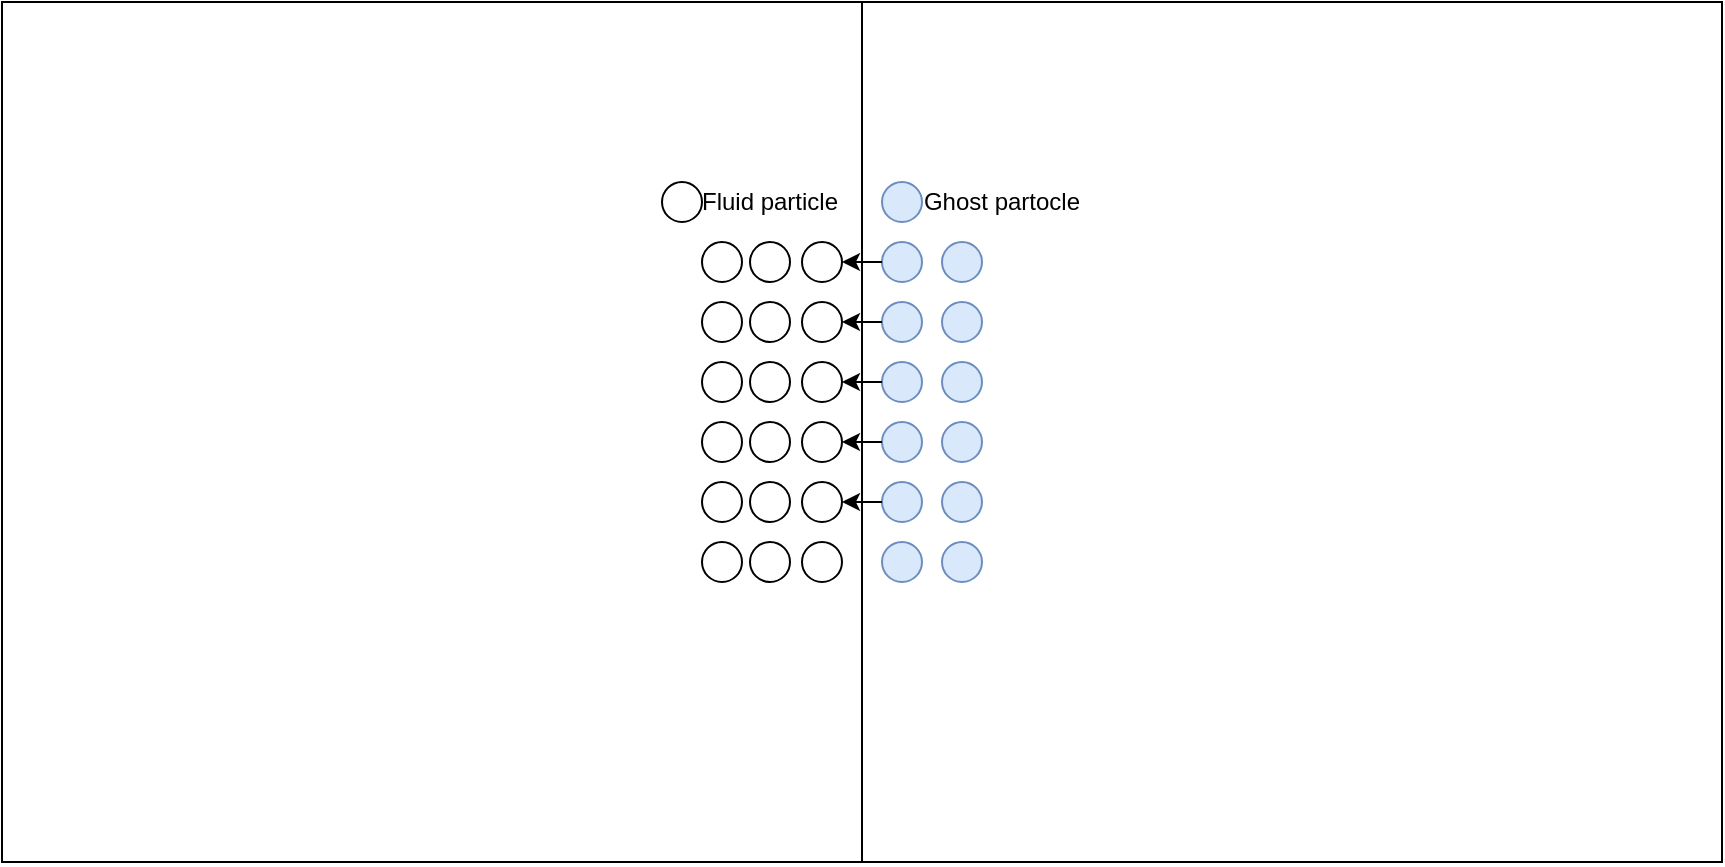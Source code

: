 <mxfile version="15.5.2" type="device"><diagram id="weTZ3xxEqIQuFocuFesK" name="Page-1"><mxGraphModel dx="677" dy="336" grid="1" gridSize="10" guides="1" tooltips="1" connect="1" arrows="1" fold="1" page="1" pageScale="1" pageWidth="827" pageHeight="1169" math="0" shadow="0"><root><mxCell id="0"/><mxCell id="1" parent="0"/><mxCell id="39FBttLVgByDSy_LLfqQ-1" value="" style="rounded=0;whiteSpace=wrap;html=1;" vertex="1" parent="1"><mxGeometry x="30" y="60" width="860" height="430" as="geometry"/></mxCell><mxCell id="39FBttLVgByDSy_LLfqQ-2" value="" style="endArrow=none;html=1;rounded=0;entryX=0.5;entryY=0;entryDx=0;entryDy=0;exitX=0.5;exitY=1;exitDx=0;exitDy=0;" edge="1" parent="1" source="39FBttLVgByDSy_LLfqQ-1" target="39FBttLVgByDSy_LLfqQ-1"><mxGeometry width="50" height="50" relative="1" as="geometry"><mxPoint x="390" y="390" as="sourcePoint"/><mxPoint x="440" y="340" as="targetPoint"/></mxGeometry></mxCell><mxCell id="39FBttLVgByDSy_LLfqQ-3" value="" style="ellipse;whiteSpace=wrap;html=1;" vertex="1" parent="1"><mxGeometry x="430" y="180" width="20" height="20" as="geometry"/></mxCell><mxCell id="39FBttLVgByDSy_LLfqQ-4" value="" style="ellipse;whiteSpace=wrap;html=1;" vertex="1" parent="1"><mxGeometry x="430" y="210" width="20" height="20" as="geometry"/></mxCell><mxCell id="39FBttLVgByDSy_LLfqQ-5" value="" style="ellipse;whiteSpace=wrap;html=1;" vertex="1" parent="1"><mxGeometry x="430" y="240" width="20" height="20" as="geometry"/></mxCell><mxCell id="39FBttLVgByDSy_LLfqQ-9" value="" style="ellipse;whiteSpace=wrap;html=1;" vertex="1" parent="1"><mxGeometry x="430" y="270" width="20" height="20" as="geometry"/></mxCell><mxCell id="39FBttLVgByDSy_LLfqQ-10" value="" style="ellipse;whiteSpace=wrap;html=1;" vertex="1" parent="1"><mxGeometry x="430" y="300" width="20" height="20" as="geometry"/></mxCell><mxCell id="39FBttLVgByDSy_LLfqQ-11" value="" style="ellipse;whiteSpace=wrap;html=1;" vertex="1" parent="1"><mxGeometry x="430" y="330" width="20" height="20" as="geometry"/></mxCell><mxCell id="39FBttLVgByDSy_LLfqQ-12" value="" style="ellipse;whiteSpace=wrap;html=1;" vertex="1" parent="1"><mxGeometry x="404" y="180" width="20" height="20" as="geometry"/></mxCell><mxCell id="39FBttLVgByDSy_LLfqQ-13" value="" style="ellipse;whiteSpace=wrap;html=1;" vertex="1" parent="1"><mxGeometry x="404" y="210" width="20" height="20" as="geometry"/></mxCell><mxCell id="39FBttLVgByDSy_LLfqQ-14" value="" style="ellipse;whiteSpace=wrap;html=1;" vertex="1" parent="1"><mxGeometry x="404" y="240" width="20" height="20" as="geometry"/></mxCell><mxCell id="39FBttLVgByDSy_LLfqQ-15" value="" style="ellipse;whiteSpace=wrap;html=1;" vertex="1" parent="1"><mxGeometry x="404" y="270" width="20" height="20" as="geometry"/></mxCell><mxCell id="39FBttLVgByDSy_LLfqQ-16" value="" style="ellipse;whiteSpace=wrap;html=1;" vertex="1" parent="1"><mxGeometry x="404" y="300" width="20" height="20" as="geometry"/></mxCell><mxCell id="39FBttLVgByDSy_LLfqQ-17" value="" style="ellipse;whiteSpace=wrap;html=1;" vertex="1" parent="1"><mxGeometry x="404" y="330" width="20" height="20" as="geometry"/></mxCell><mxCell id="39FBttLVgByDSy_LLfqQ-18" value="" style="ellipse;whiteSpace=wrap;html=1;" vertex="1" parent="1"><mxGeometry x="380" y="180" width="20" height="20" as="geometry"/></mxCell><mxCell id="39FBttLVgByDSy_LLfqQ-19" value="" style="ellipse;whiteSpace=wrap;html=1;" vertex="1" parent="1"><mxGeometry x="380" y="210" width="20" height="20" as="geometry"/></mxCell><mxCell id="39FBttLVgByDSy_LLfqQ-20" value="" style="ellipse;whiteSpace=wrap;html=1;" vertex="1" parent="1"><mxGeometry x="380" y="240" width="20" height="20" as="geometry"/></mxCell><mxCell id="39FBttLVgByDSy_LLfqQ-21" value="" style="ellipse;whiteSpace=wrap;html=1;" vertex="1" parent="1"><mxGeometry x="380" y="270" width="20" height="20" as="geometry"/></mxCell><mxCell id="39FBttLVgByDSy_LLfqQ-22" value="" style="ellipse;whiteSpace=wrap;html=1;" vertex="1" parent="1"><mxGeometry x="380" y="300" width="20" height="20" as="geometry"/></mxCell><mxCell id="39FBttLVgByDSy_LLfqQ-23" value="" style="ellipse;whiteSpace=wrap;html=1;" vertex="1" parent="1"><mxGeometry x="380" y="330" width="20" height="20" as="geometry"/></mxCell><mxCell id="39FBttLVgByDSy_LLfqQ-24" value="" style="ellipse;whiteSpace=wrap;html=1;fillColor=#dae8fc;strokeColor=#6c8ebf;" vertex="1" parent="1"><mxGeometry x="470" y="180" width="20" height="20" as="geometry"/></mxCell><mxCell id="39FBttLVgByDSy_LLfqQ-25" value="" style="ellipse;whiteSpace=wrap;html=1;fillColor=#dae8fc;strokeColor=#6c8ebf;" vertex="1" parent="1"><mxGeometry x="470" y="210" width="20" height="20" as="geometry"/></mxCell><mxCell id="39FBttLVgByDSy_LLfqQ-26" value="" style="ellipse;whiteSpace=wrap;html=1;fillColor=#dae8fc;strokeColor=#6c8ebf;" vertex="1" parent="1"><mxGeometry x="470" y="240" width="20" height="20" as="geometry"/></mxCell><mxCell id="39FBttLVgByDSy_LLfqQ-27" value="" style="ellipse;whiteSpace=wrap;html=1;fillColor=#dae8fc;strokeColor=#6c8ebf;" vertex="1" parent="1"><mxGeometry x="470" y="270" width="20" height="20" as="geometry"/></mxCell><mxCell id="39FBttLVgByDSy_LLfqQ-28" value="" style="ellipse;whiteSpace=wrap;html=1;fillColor=#dae8fc;strokeColor=#6c8ebf;" vertex="1" parent="1"><mxGeometry x="470" y="300" width="20" height="20" as="geometry"/></mxCell><mxCell id="39FBttLVgByDSy_LLfqQ-29" value="" style="ellipse;whiteSpace=wrap;html=1;fillColor=#dae8fc;strokeColor=#6c8ebf;" vertex="1" parent="1"><mxGeometry x="470" y="330" width="20" height="20" as="geometry"/></mxCell><mxCell id="39FBttLVgByDSy_LLfqQ-30" value="" style="ellipse;whiteSpace=wrap;html=1;fillColor=#dae8fc;strokeColor=#6c8ebf;" vertex="1" parent="1"><mxGeometry x="500" y="180" width="20" height="20" as="geometry"/></mxCell><mxCell id="39FBttLVgByDSy_LLfqQ-31" value="" style="ellipse;whiteSpace=wrap;html=1;fillColor=#dae8fc;strokeColor=#6c8ebf;" vertex="1" parent="1"><mxGeometry x="500" y="210" width="20" height="20" as="geometry"/></mxCell><mxCell id="39FBttLVgByDSy_LLfqQ-32" value="" style="ellipse;whiteSpace=wrap;html=1;fillColor=#dae8fc;strokeColor=#6c8ebf;" vertex="1" parent="1"><mxGeometry x="500" y="240" width="20" height="20" as="geometry"/></mxCell><mxCell id="39FBttLVgByDSy_LLfqQ-33" value="" style="ellipse;whiteSpace=wrap;html=1;fillColor=#dae8fc;strokeColor=#6c8ebf;" vertex="1" parent="1"><mxGeometry x="500" y="270" width="20" height="20" as="geometry"/></mxCell><mxCell id="39FBttLVgByDSy_LLfqQ-34" value="" style="ellipse;whiteSpace=wrap;html=1;fillColor=#dae8fc;strokeColor=#6c8ebf;" vertex="1" parent="1"><mxGeometry x="500" y="300" width="20" height="20" as="geometry"/></mxCell><mxCell id="39FBttLVgByDSy_LLfqQ-35" value="" style="ellipse;whiteSpace=wrap;html=1;fillColor=#dae8fc;strokeColor=#6c8ebf;" vertex="1" parent="1"><mxGeometry x="500" y="330" width="20" height="20" as="geometry"/></mxCell><mxCell id="39FBttLVgByDSy_LLfqQ-36" value="" style="ellipse;whiteSpace=wrap;html=1;fillColor=#dae8fc;strokeColor=#6c8ebf;" vertex="1" parent="1"><mxGeometry x="470" y="150" width="20" height="20" as="geometry"/></mxCell><mxCell id="39FBttLVgByDSy_LLfqQ-37" value="Ghost partocle" style="text;html=1;strokeColor=none;fillColor=none;align=center;verticalAlign=middle;whiteSpace=wrap;rounded=0;" vertex="1" parent="1"><mxGeometry x="480" y="145" width="100" height="30" as="geometry"/></mxCell><mxCell id="39FBttLVgByDSy_LLfqQ-38" value="" style="ellipse;whiteSpace=wrap;html=1;" vertex="1" parent="1"><mxGeometry x="360" y="150" width="20" height="20" as="geometry"/></mxCell><mxCell id="39FBttLVgByDSy_LLfqQ-39" value="Fluid particle" style="text;html=1;strokeColor=none;fillColor=none;align=center;verticalAlign=middle;whiteSpace=wrap;rounded=0;" vertex="1" parent="1"><mxGeometry x="369" y="145" width="90" height="30" as="geometry"/></mxCell><mxCell id="39FBttLVgByDSy_LLfqQ-40" value="" style="endArrow=classic;html=1;rounded=0;exitX=0;exitY=0.5;exitDx=0;exitDy=0;entryX=1;entryY=0.5;entryDx=0;entryDy=0;" edge="1" parent="1" source="39FBttLVgByDSy_LLfqQ-24" target="39FBttLVgByDSy_LLfqQ-3"><mxGeometry width="50" height="50" relative="1" as="geometry"><mxPoint x="390" y="330" as="sourcePoint"/><mxPoint x="440" y="280" as="targetPoint"/></mxGeometry></mxCell><mxCell id="39FBttLVgByDSy_LLfqQ-41" value="" style="endArrow=classic;html=1;rounded=0;exitX=0;exitY=0.5;exitDx=0;exitDy=0;entryX=1;entryY=0.5;entryDx=0;entryDy=0;" edge="1" parent="1" source="39FBttLVgByDSy_LLfqQ-25" target="39FBttLVgByDSy_LLfqQ-4"><mxGeometry width="50" height="50" relative="1" as="geometry"><mxPoint x="480" y="200" as="sourcePoint"/><mxPoint x="460.0" y="200" as="targetPoint"/></mxGeometry></mxCell><mxCell id="39FBttLVgByDSy_LLfqQ-42" value="" style="endArrow=classic;html=1;rounded=0;exitX=0;exitY=0.5;exitDx=0;exitDy=0;entryX=1;entryY=0.5;entryDx=0;entryDy=0;" edge="1" parent="1" source="39FBttLVgByDSy_LLfqQ-26" target="39FBttLVgByDSy_LLfqQ-5"><mxGeometry width="50" height="50" relative="1" as="geometry"><mxPoint x="490" y="210" as="sourcePoint"/><mxPoint x="470.0" y="210" as="targetPoint"/></mxGeometry></mxCell><mxCell id="39FBttLVgByDSy_LLfqQ-43" value="" style="endArrow=classic;html=1;rounded=0;exitX=0;exitY=0.5;exitDx=0;exitDy=0;entryX=1;entryY=0.5;entryDx=0;entryDy=0;" edge="1" parent="1" source="39FBttLVgByDSy_LLfqQ-27" target="39FBttLVgByDSy_LLfqQ-9"><mxGeometry width="50" height="50" relative="1" as="geometry"><mxPoint x="500" y="220" as="sourcePoint"/><mxPoint x="480.0" y="220" as="targetPoint"/></mxGeometry></mxCell><mxCell id="39FBttLVgByDSy_LLfqQ-44" value="" style="endArrow=classic;html=1;rounded=0;exitX=0;exitY=0.5;exitDx=0;exitDy=0;entryX=1;entryY=0.5;entryDx=0;entryDy=0;" edge="1" parent="1" source="39FBttLVgByDSy_LLfqQ-28" target="39FBttLVgByDSy_LLfqQ-10"><mxGeometry width="50" height="50" relative="1" as="geometry"><mxPoint x="510" y="230" as="sourcePoint"/><mxPoint x="490.0" y="230" as="targetPoint"/></mxGeometry></mxCell></root></mxGraphModel></diagram></mxfile>